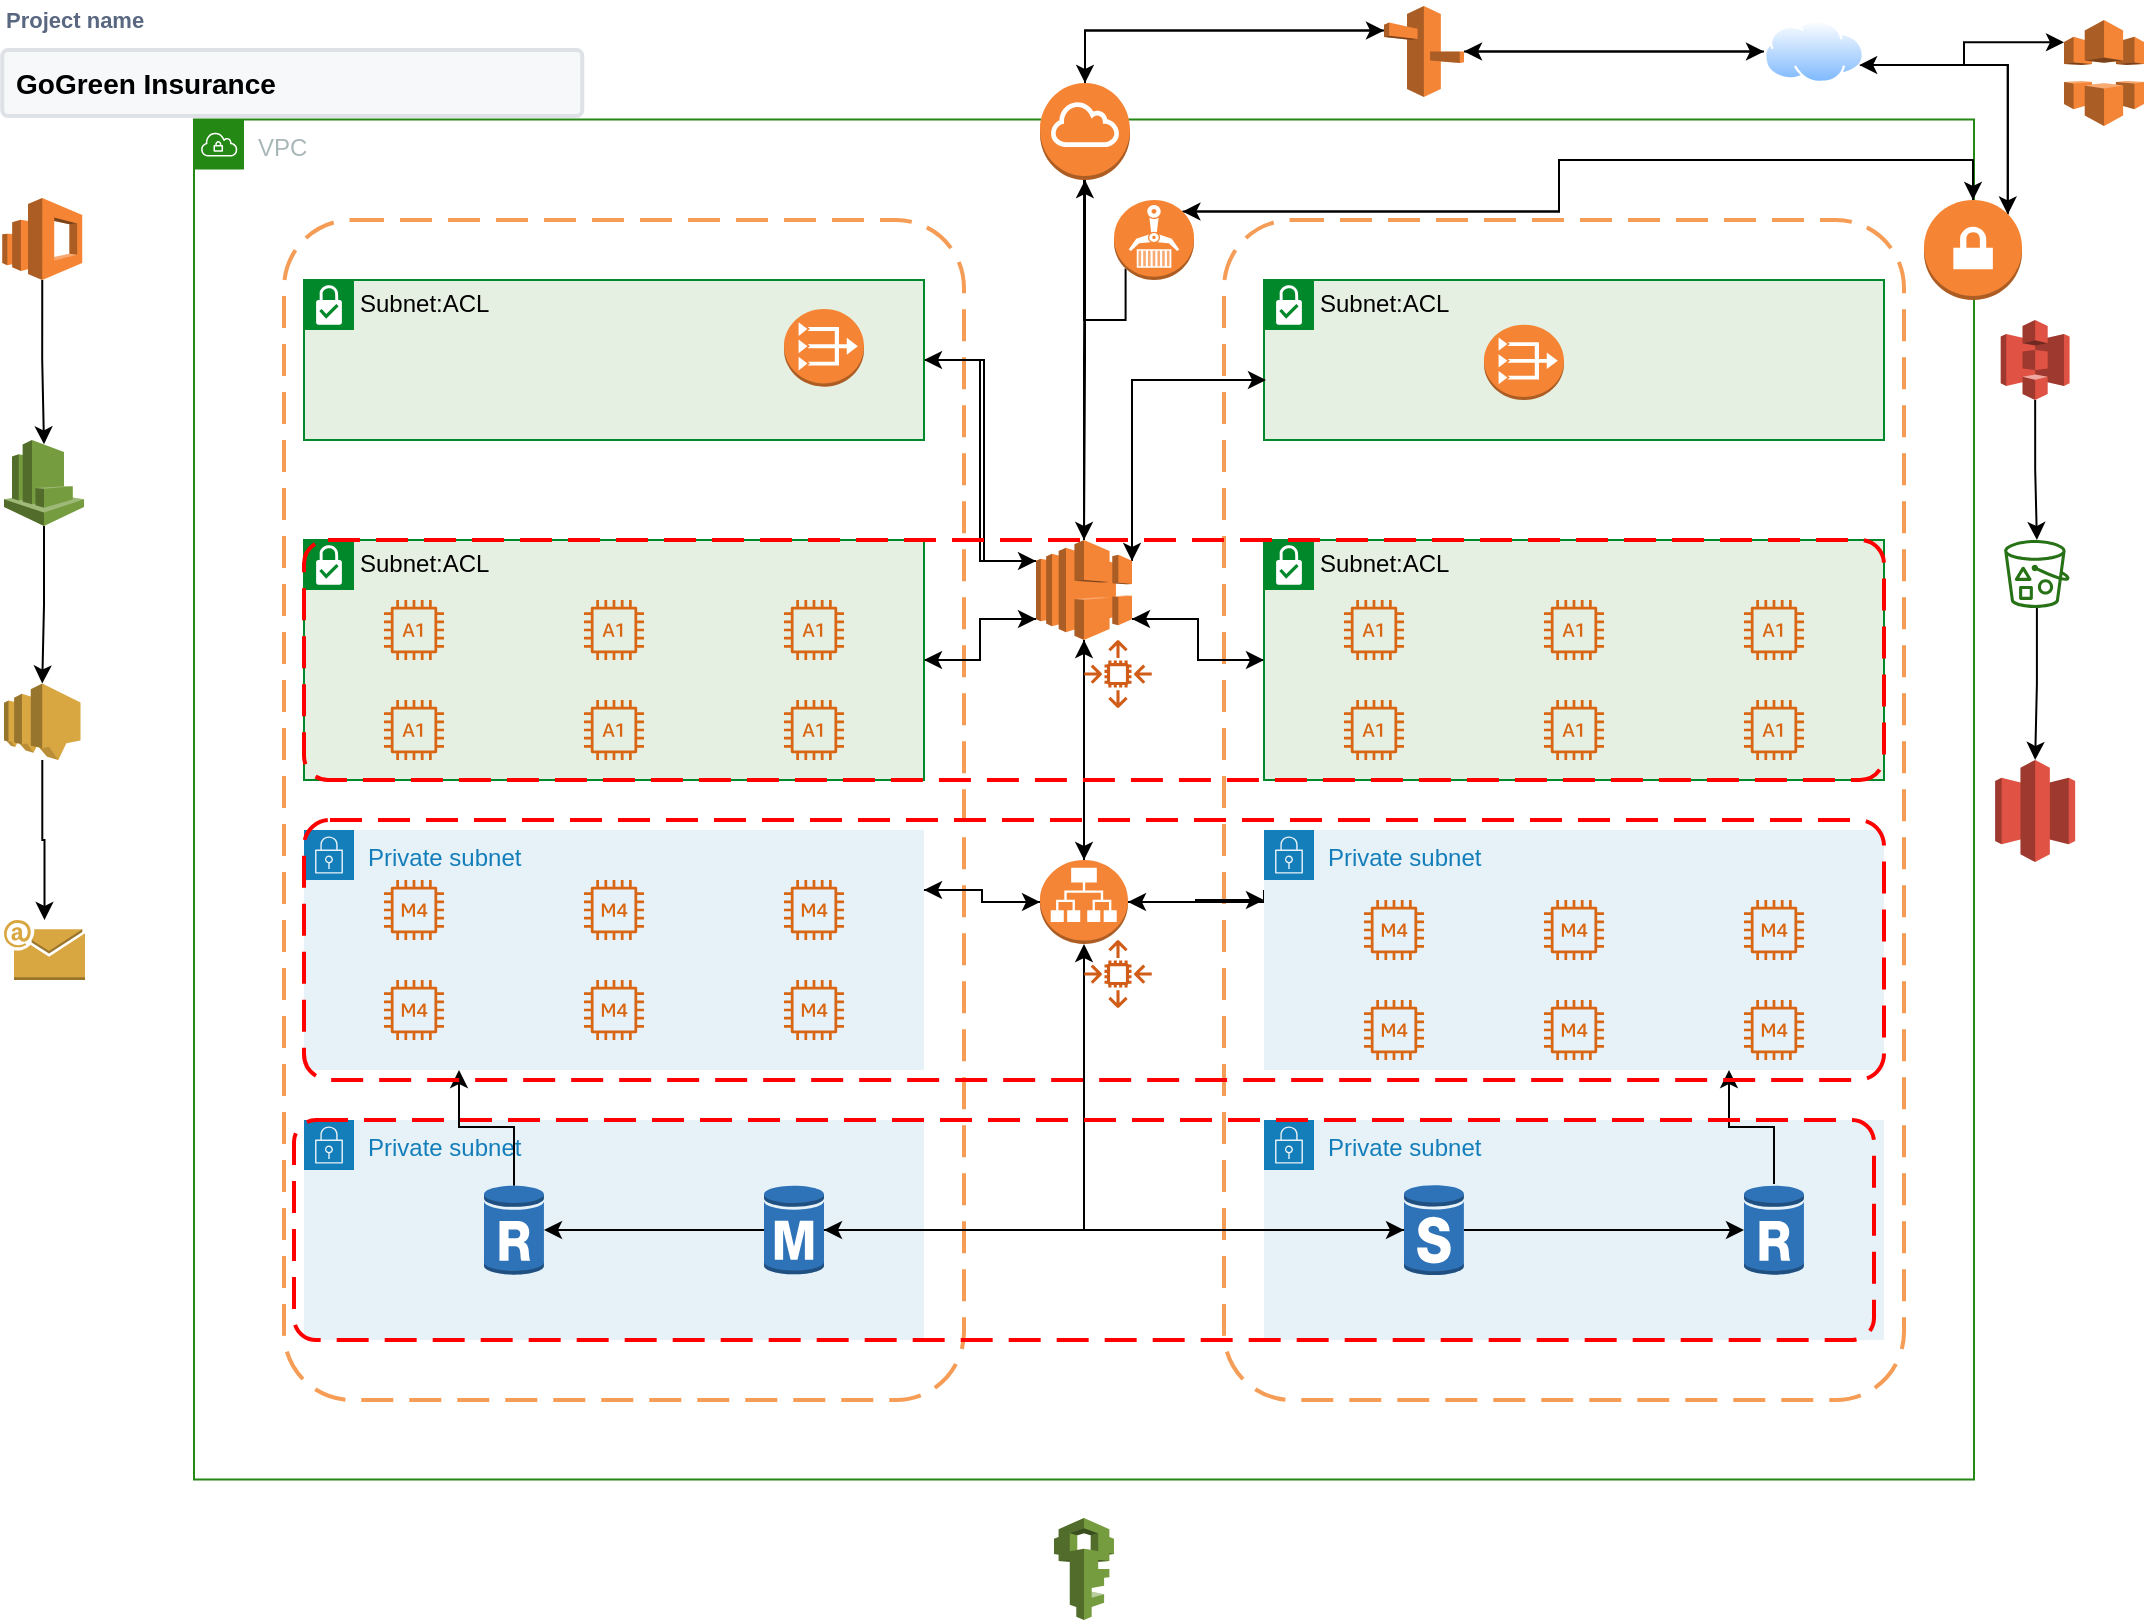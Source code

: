 <mxfile version="12.8.5" type="github"><diagram id="3W8y90neW349IBaZEgFj" name="Page-1"><mxGraphModel dx="1278" dy="553" grid="1" gridSize="10" guides="1" tooltips="1" connect="1" arrows="1" fold="1" page="1" pageScale="1" pageWidth="1100" pageHeight="850" math="0" shadow="0"><root><mxCell id="0"/><mxCell id="e1gyyCFmMe57UhPts4Qr-5" value="Background" parent="0"/><mxCell id="1" value="VPC" parent="0"/><mxCell id="e1gyyCFmMe57UhPts4Qr-2" value="VPC" style="points=[[0,0],[0.25,0],[0.5,0],[0.75,0],[1,0],[1,0.25],[1,0.5],[1,0.75],[1,1],[0.75,1],[0.5,1],[0.25,1],[0,1],[0,0.75],[0,0.5],[0,0.25]];outlineConnect=0;gradientColor=none;html=1;whiteSpace=wrap;fontSize=12;fontStyle=0;shape=mxgraph.aws4.group;grIcon=mxgraph.aws4.group_vpc;strokeColor=#248814;fillColor=none;verticalAlign=top;align=left;spacingLeft=30;fontColor=#AAB7B8;dashed=0;" vertex="1" parent="1"><mxGeometry x="105" y="69.75" width="890" height="680" as="geometry"/></mxCell><mxCell id="e1gyyCFmMe57UhPts4Qr-1" value="AZ" style="" parent="0"/><mxCell id="e1gyyCFmMe57UhPts4Qr-8" value="" style="rounded=1;arcSize=10;dashed=1;strokeColor=#F59D56;fillColor=none;gradientColor=none;dashPattern=8 4;strokeWidth=2;" vertex="1" parent="e1gyyCFmMe57UhPts4Qr-1"><mxGeometry x="150" y="120" width="340" height="590" as="geometry"/></mxCell><mxCell id="e1gyyCFmMe57UhPts4Qr-9" value="" style="rounded=1;arcSize=10;dashed=1;strokeColor=#F59D56;fillColor=none;gradientColor=none;dashPattern=8 4;strokeWidth=2;" vertex="1" parent="e1gyyCFmMe57UhPts4Qr-1"><mxGeometry x="620" y="120" width="340" height="590" as="geometry"/></mxCell><mxCell id="e1gyyCFmMe57UhPts4Qr-28" value="Subnets" parent="0"/><mxCell id="e1gyyCFmMe57UhPts4Qr-37" style="edgeStyle=orthogonalEdgeStyle;rounded=0;orthogonalLoop=1;jettySize=auto;html=1;entryX=0;entryY=0.21;entryDx=0;entryDy=0;entryPerimeter=0;" edge="1" parent="e1gyyCFmMe57UhPts4Qr-28" source="e1gyyCFmMe57UhPts4Qr-29" target="e1gyyCFmMe57UhPts4Qr-31"><mxGeometry relative="1" as="geometry"/></mxCell><mxCell id="e1gyyCFmMe57UhPts4Qr-29" value="Subnet:ACL" style="shape=mxgraph.ibm.box;prType=subnet;fontStyle=0;verticalAlign=top;align=left;spacingLeft=32;spacingTop=4;fillColor=#E6F0E2;rounded=0;whiteSpace=wrap;html=1;strokeColor=#00882B;strokeWidth=1;dashed=0;container=1;spacing=-4;collapsible=0;" vertex="1" parent="e1gyyCFmMe57UhPts4Qr-28"><mxGeometry x="160" y="150" width="310" height="80" as="geometry"/></mxCell><mxCell id="e1gyyCFmMe57UhPts4Qr-40" value="" style="outlineConnect=0;dashed=0;verticalLabelPosition=bottom;verticalAlign=top;align=center;html=1;shape=mxgraph.aws3.vpc_nat_gateway;fillColor=#F58534;gradientColor=none;" vertex="1" parent="e1gyyCFmMe57UhPts4Qr-29"><mxGeometry x="240" y="14.542" width="40" height="38.791" as="geometry"/></mxCell><mxCell id="e1gyyCFmMe57UhPts4Qr-39" style="edgeStyle=orthogonalEdgeStyle;rounded=0;orthogonalLoop=1;jettySize=auto;html=1;entryX=1;entryY=0.21;entryDx=0;entryDy=0;entryPerimeter=0;" edge="1" parent="e1gyyCFmMe57UhPts4Qr-28" target="e1gyyCFmMe57UhPts4Qr-31"><mxGeometry relative="1" as="geometry"><mxPoint x="640" y="200" as="sourcePoint"/><Array as="points"><mxPoint x="574" y="200"/></Array></mxGeometry></mxCell><mxCell id="e1gyyCFmMe57UhPts4Qr-30" value="Subnet:ACL" style="shape=mxgraph.ibm.box;prType=subnet;fontStyle=0;verticalAlign=top;align=left;spacingLeft=32;spacingTop=4;fillColor=#E6F0E2;rounded=0;whiteSpace=wrap;html=1;strokeColor=#00882B;strokeWidth=1;dashed=0;container=1;spacing=-4;collapsible=0;" vertex="1" parent="e1gyyCFmMe57UhPts4Qr-28"><mxGeometry x="640" y="150" width="310" height="80" as="geometry"/></mxCell><mxCell id="e1gyyCFmMe57UhPts4Qr-41" value="" style="outlineConnect=0;dashed=0;verticalLabelPosition=bottom;verticalAlign=top;align=center;html=1;shape=mxgraph.aws3.vpc_nat_gateway;fillColor=#F58534;gradientColor=none;" vertex="1" parent="e1gyyCFmMe57UhPts4Qr-30"><mxGeometry x="110" y="22.36" width="40" height="37.64" as="geometry"/></mxCell><mxCell id="e1gyyCFmMe57UhPts4Qr-47" style="edgeStyle=orthogonalEdgeStyle;rounded=0;orthogonalLoop=1;jettySize=auto;html=1;entryX=0;entryY=0.79;entryDx=0;entryDy=0;entryPerimeter=0;" edge="1" parent="e1gyyCFmMe57UhPts4Qr-28" source="e1gyyCFmMe57UhPts4Qr-42" target="e1gyyCFmMe57UhPts4Qr-31"><mxGeometry relative="1" as="geometry"/></mxCell><mxCell id="e1gyyCFmMe57UhPts4Qr-42" value="Subnet:ACL" style="shape=mxgraph.ibm.box;prType=subnet;fontStyle=0;verticalAlign=top;align=left;spacingLeft=32;spacingTop=4;fillColor=#E6F0E2;rounded=0;whiteSpace=wrap;html=1;strokeColor=#00882B;strokeWidth=1;dashed=0;container=1;spacing=-4;collapsible=0;" vertex="1" parent="e1gyyCFmMe57UhPts4Qr-28"><mxGeometry x="160" y="280" width="310" height="120" as="geometry"/></mxCell><mxCell id="e1gyyCFmMe57UhPts4Qr-78" value="" style="outlineConnect=0;fontColor=#232F3E;gradientColor=none;fillColor=#D86613;strokeColor=none;dashed=0;verticalLabelPosition=bottom;verticalAlign=top;align=center;html=1;fontSize=12;fontStyle=0;aspect=fixed;pointerEvents=1;shape=mxgraph.aws4.a1_instance;" vertex="1" parent="e1gyyCFmMe57UhPts4Qr-42"><mxGeometry x="40" y="30" width="30" height="30" as="geometry"/></mxCell><mxCell id="e1gyyCFmMe57UhPts4Qr-79" value="" style="outlineConnect=0;fontColor=#232F3E;gradientColor=none;fillColor=#D86613;strokeColor=none;dashed=0;verticalLabelPosition=bottom;verticalAlign=top;align=center;html=1;fontSize=12;fontStyle=0;aspect=fixed;pointerEvents=1;shape=mxgraph.aws4.a1_instance;" vertex="1" parent="e1gyyCFmMe57UhPts4Qr-42"><mxGeometry x="140" y="30" width="30" height="30" as="geometry"/></mxCell><mxCell id="e1gyyCFmMe57UhPts4Qr-80" value="" style="outlineConnect=0;fontColor=#232F3E;gradientColor=none;fillColor=#D86613;strokeColor=none;dashed=0;verticalLabelPosition=bottom;verticalAlign=top;align=center;html=1;fontSize=12;fontStyle=0;aspect=fixed;pointerEvents=1;shape=mxgraph.aws4.a1_instance;" vertex="1" parent="e1gyyCFmMe57UhPts4Qr-42"><mxGeometry x="240" y="30" width="30" height="30" as="geometry"/></mxCell><mxCell id="e1gyyCFmMe57UhPts4Qr-81" value="" style="outlineConnect=0;fontColor=#232F3E;gradientColor=none;fillColor=#D86613;strokeColor=none;dashed=0;verticalLabelPosition=bottom;verticalAlign=top;align=center;html=1;fontSize=12;fontStyle=0;aspect=fixed;pointerEvents=1;shape=mxgraph.aws4.a1_instance;" vertex="1" parent="e1gyyCFmMe57UhPts4Qr-42"><mxGeometry x="240" y="80" width="30" height="30" as="geometry"/></mxCell><mxCell id="e1gyyCFmMe57UhPts4Qr-82" value="" style="outlineConnect=0;fontColor=#232F3E;gradientColor=none;fillColor=#D86613;strokeColor=none;dashed=0;verticalLabelPosition=bottom;verticalAlign=top;align=center;html=1;fontSize=12;fontStyle=0;aspect=fixed;pointerEvents=1;shape=mxgraph.aws4.a1_instance;" vertex="1" parent="e1gyyCFmMe57UhPts4Qr-42"><mxGeometry x="140" y="80" width="30" height="30" as="geometry"/></mxCell><mxCell id="e1gyyCFmMe57UhPts4Qr-84" value="" style="outlineConnect=0;fontColor=#232F3E;gradientColor=none;fillColor=#D86613;strokeColor=none;dashed=0;verticalLabelPosition=bottom;verticalAlign=top;align=center;html=1;fontSize=12;fontStyle=0;aspect=fixed;pointerEvents=1;shape=mxgraph.aws4.a1_instance;" vertex="1" parent="e1gyyCFmMe57UhPts4Qr-42"><mxGeometry x="40" y="80" width="30" height="30" as="geometry"/></mxCell><mxCell id="e1gyyCFmMe57UhPts4Qr-49" style="edgeStyle=orthogonalEdgeStyle;rounded=0;orthogonalLoop=1;jettySize=auto;html=1;entryX=1;entryY=0.79;entryDx=0;entryDy=0;entryPerimeter=0;" edge="1" parent="e1gyyCFmMe57UhPts4Qr-28" source="e1gyyCFmMe57UhPts4Qr-43" target="e1gyyCFmMe57UhPts4Qr-31"><mxGeometry relative="1" as="geometry"/></mxCell><mxCell id="e1gyyCFmMe57UhPts4Qr-43" value="Subnet:ACL" style="shape=mxgraph.ibm.box;prType=subnet;fontStyle=0;verticalAlign=top;align=left;spacingLeft=32;spacingTop=4;fillColor=#E6F0E2;rounded=0;whiteSpace=wrap;html=1;strokeColor=#00882B;strokeWidth=1;dashed=0;container=1;spacing=-4;collapsible=0;" vertex="1" parent="e1gyyCFmMe57UhPts4Qr-28"><mxGeometry x="640" y="280" width="310" height="120" as="geometry"/></mxCell><mxCell id="e1gyyCFmMe57UhPts4Qr-85" value="" style="outlineConnect=0;fontColor=#232F3E;gradientColor=none;fillColor=#D86613;strokeColor=none;dashed=0;verticalLabelPosition=bottom;verticalAlign=top;align=center;html=1;fontSize=12;fontStyle=0;aspect=fixed;pointerEvents=1;shape=mxgraph.aws4.a1_instance;" vertex="1" parent="e1gyyCFmMe57UhPts4Qr-43"><mxGeometry x="40" y="30" width="30" height="30" as="geometry"/></mxCell><mxCell id="e1gyyCFmMe57UhPts4Qr-86" value="" style="outlineConnect=0;fontColor=#232F3E;gradientColor=none;fillColor=#D86613;strokeColor=none;dashed=0;verticalLabelPosition=bottom;verticalAlign=top;align=center;html=1;fontSize=12;fontStyle=0;aspect=fixed;pointerEvents=1;shape=mxgraph.aws4.a1_instance;" vertex="1" parent="e1gyyCFmMe57UhPts4Qr-43"><mxGeometry x="140" y="30" width="30" height="30" as="geometry"/></mxCell><mxCell id="e1gyyCFmMe57UhPts4Qr-87" value="" style="outlineConnect=0;fontColor=#232F3E;gradientColor=none;fillColor=#D86613;strokeColor=none;dashed=0;verticalLabelPosition=bottom;verticalAlign=top;align=center;html=1;fontSize=12;fontStyle=0;aspect=fixed;pointerEvents=1;shape=mxgraph.aws4.a1_instance;" vertex="1" parent="e1gyyCFmMe57UhPts4Qr-43"><mxGeometry x="240" y="30" width="30" height="30" as="geometry"/></mxCell><mxCell id="e1gyyCFmMe57UhPts4Qr-88" value="" style="outlineConnect=0;fontColor=#232F3E;gradientColor=none;fillColor=#D86613;strokeColor=none;dashed=0;verticalLabelPosition=bottom;verticalAlign=top;align=center;html=1;fontSize=12;fontStyle=0;aspect=fixed;pointerEvents=1;shape=mxgraph.aws4.a1_instance;" vertex="1" parent="e1gyyCFmMe57UhPts4Qr-43"><mxGeometry x="240" y="80" width="30" height="30" as="geometry"/></mxCell><mxCell id="e1gyyCFmMe57UhPts4Qr-89" value="" style="outlineConnect=0;fontColor=#232F3E;gradientColor=none;fillColor=#D86613;strokeColor=none;dashed=0;verticalLabelPosition=bottom;verticalAlign=top;align=center;html=1;fontSize=12;fontStyle=0;aspect=fixed;pointerEvents=1;shape=mxgraph.aws4.a1_instance;" vertex="1" parent="e1gyyCFmMe57UhPts4Qr-43"><mxGeometry x="140" y="80" width="30" height="30" as="geometry"/></mxCell><mxCell id="e1gyyCFmMe57UhPts4Qr-90" value="" style="outlineConnect=0;fontColor=#232F3E;gradientColor=none;fillColor=#D86613;strokeColor=none;dashed=0;verticalLabelPosition=bottom;verticalAlign=top;align=center;html=1;fontSize=12;fontStyle=0;aspect=fixed;pointerEvents=1;shape=mxgraph.aws4.a1_instance;" vertex="1" parent="e1gyyCFmMe57UhPts4Qr-43"><mxGeometry x="40" y="80" width="30" height="30" as="geometry"/></mxCell><mxCell id="e1gyyCFmMe57UhPts4Qr-60" style="edgeStyle=orthogonalEdgeStyle;rounded=0;orthogonalLoop=1;jettySize=auto;html=1;exitX=1;exitY=0.25;exitDx=0;exitDy=0;entryX=0;entryY=0.5;entryDx=0;entryDy=0;entryPerimeter=0;" edge="1" parent="e1gyyCFmMe57UhPts4Qr-28" source="e1gyyCFmMe57UhPts4Qr-45" target="e1gyyCFmMe57UhPts4Qr-53"><mxGeometry relative="1" as="geometry"/></mxCell><mxCell id="e1gyyCFmMe57UhPts4Qr-45" value="Private subnet" style="points=[[0,0],[0.25,0],[0.5,0],[0.75,0],[1,0],[1,0.25],[1,0.5],[1,0.75],[1,1],[0.75,1],[0.5,1],[0.25,1],[0,1],[0,0.75],[0,0.5],[0,0.25]];outlineConnect=0;gradientColor=none;html=1;whiteSpace=wrap;fontSize=12;fontStyle=0;shape=mxgraph.aws4.group;grIcon=mxgraph.aws4.group_security_group;grStroke=0;strokeColor=#147EBA;fillColor=#E6F2F8;verticalAlign=top;align=left;spacingLeft=30;fontColor=#147EBA;dashed=0;" vertex="1" parent="e1gyyCFmMe57UhPts4Qr-28"><mxGeometry x="160" y="425" width="310" height="120" as="geometry"/></mxCell><mxCell id="e1gyyCFmMe57UhPts4Qr-46" style="edgeStyle=orthogonalEdgeStyle;rounded=0;orthogonalLoop=1;jettySize=auto;html=1;exitX=0;exitY=0.79;exitDx=0;exitDy=0;exitPerimeter=0;" edge="1" parent="e1gyyCFmMe57UhPts4Qr-28" source="e1gyyCFmMe57UhPts4Qr-31" target="e1gyyCFmMe57UhPts4Qr-42"><mxGeometry relative="1" as="geometry"/></mxCell><mxCell id="e1gyyCFmMe57UhPts4Qr-48" style="edgeStyle=orthogonalEdgeStyle;rounded=0;orthogonalLoop=1;jettySize=auto;html=1;exitX=1;exitY=0.79;exitDx=0;exitDy=0;exitPerimeter=0;" edge="1" parent="e1gyyCFmMe57UhPts4Qr-28" source="e1gyyCFmMe57UhPts4Qr-31" target="e1gyyCFmMe57UhPts4Qr-43"><mxGeometry relative="1" as="geometry"/></mxCell><mxCell id="e1gyyCFmMe57UhPts4Qr-62" style="edgeStyle=orthogonalEdgeStyle;rounded=0;orthogonalLoop=1;jettySize=auto;html=1;exitX=0;exitY=0.25;exitDx=0;exitDy=0;entryX=1;entryY=0.5;entryDx=0;entryDy=0;entryPerimeter=0;" edge="1" parent="e1gyyCFmMe57UhPts4Qr-28" source="e1gyyCFmMe57UhPts4Qr-50" target="e1gyyCFmMe57UhPts4Qr-53"><mxGeometry relative="1" as="geometry"><Array as="points"><mxPoint x="640" y="461"/></Array></mxGeometry></mxCell><mxCell id="e1gyyCFmMe57UhPts4Qr-50" value="Private subnet" style="points=[[0,0],[0.25,0],[0.5,0],[0.75,0],[1,0],[1,0.25],[1,0.5],[1,0.75],[1,1],[0.75,1],[0.5,1],[0.25,1],[0,1],[0,0.75],[0,0.5],[0,0.25]];outlineConnect=0;gradientColor=none;html=1;whiteSpace=wrap;fontSize=12;fontStyle=0;shape=mxgraph.aws4.group;grIcon=mxgraph.aws4.group_security_group;grStroke=0;strokeColor=#147EBA;fillColor=#E6F2F8;verticalAlign=top;align=left;spacingLeft=30;fontColor=#147EBA;dashed=0;" vertex="1" parent="e1gyyCFmMe57UhPts4Qr-28"><mxGeometry x="640" y="425" width="310" height="120" as="geometry"/></mxCell><mxCell id="e1gyyCFmMe57UhPts4Qr-51" value="Private subnet" style="points=[[0,0],[0.25,0],[0.5,0],[0.75,0],[1,0],[1,0.25],[1,0.5],[1,0.75],[1,1],[0.75,1],[0.5,1],[0.25,1],[0,1],[0,0.75],[0,0.5],[0,0.25]];outlineConnect=0;gradientColor=none;html=1;whiteSpace=wrap;fontSize=12;fontStyle=0;shape=mxgraph.aws4.group;grIcon=mxgraph.aws4.group_security_group;grStroke=0;strokeColor=#147EBA;fillColor=#E6F2F8;verticalAlign=top;align=left;spacingLeft=30;fontColor=#147EBA;dashed=0;" vertex="1" parent="e1gyyCFmMe57UhPts4Qr-28"><mxGeometry x="160" y="570" width="310" height="110" as="geometry"/></mxCell><mxCell id="e1gyyCFmMe57UhPts4Qr-52" value="Private subnet" style="points=[[0,0],[0.25,0],[0.5,0],[0.75,0],[1,0],[1,0.25],[1,0.5],[1,0.75],[1,1],[0.75,1],[0.5,1],[0.25,1],[0,1],[0,0.75],[0,0.5],[0,0.25]];outlineConnect=0;gradientColor=none;html=1;whiteSpace=wrap;fontSize=12;fontStyle=0;shape=mxgraph.aws4.group;grIcon=mxgraph.aws4.group_security_group;grStroke=0;strokeColor=#147EBA;fillColor=#E6F2F8;verticalAlign=top;align=left;spacingLeft=30;fontColor=#147EBA;dashed=0;" vertex="1" parent="e1gyyCFmMe57UhPts4Qr-28"><mxGeometry x="640" y="570" width="310" height="110" as="geometry"/></mxCell><mxCell id="e1gyyCFmMe57UhPts4Qr-55" style="edgeStyle=orthogonalEdgeStyle;rounded=0;orthogonalLoop=1;jettySize=auto;html=1;exitX=0.5;exitY=0;exitDx=0;exitDy=0;exitPerimeter=0;entryX=0.5;entryY=1;entryDx=0;entryDy=0;entryPerimeter=0;" edge="1" parent="e1gyyCFmMe57UhPts4Qr-28" source="e1gyyCFmMe57UhPts4Qr-53" target="e1gyyCFmMe57UhPts4Qr-31"><mxGeometry relative="1" as="geometry"/></mxCell><mxCell id="e1gyyCFmMe57UhPts4Qr-61" style="edgeStyle=orthogonalEdgeStyle;rounded=0;orthogonalLoop=1;jettySize=auto;html=1;exitX=0;exitY=0.5;exitDx=0;exitDy=0;exitPerimeter=0;entryX=1;entryY=0.25;entryDx=0;entryDy=0;" edge="1" parent="e1gyyCFmMe57UhPts4Qr-28" source="e1gyyCFmMe57UhPts4Qr-53" target="e1gyyCFmMe57UhPts4Qr-45"><mxGeometry relative="1" as="geometry"/></mxCell><mxCell id="e1gyyCFmMe57UhPts4Qr-63" style="edgeStyle=orthogonalEdgeStyle;rounded=0;orthogonalLoop=1;jettySize=auto;html=1;exitX=1;exitY=0.5;exitDx=0;exitDy=0;exitPerimeter=0;" edge="1" parent="e1gyyCFmMe57UhPts4Qr-28" source="e1gyyCFmMe57UhPts4Qr-53"><mxGeometry relative="1" as="geometry"><mxPoint x="640" y="460" as="targetPoint"/><Array as="points"><mxPoint x="606" y="461"/><mxPoint x="606" y="460"/></Array></mxGeometry></mxCell><mxCell id="e1gyyCFmMe57UhPts4Qr-53" value="" style="outlineConnect=0;dashed=0;verticalLabelPosition=bottom;verticalAlign=top;align=center;html=1;shape=mxgraph.aws3.application_load_balancer;fillColor=#F58536;gradientColor=none;" vertex="1" parent="e1gyyCFmMe57UhPts4Qr-28"><mxGeometry x="528" y="440" width="44" height="42" as="geometry"/></mxCell><mxCell id="e1gyyCFmMe57UhPts4Qr-54" style="edgeStyle=orthogonalEdgeStyle;rounded=0;orthogonalLoop=1;jettySize=auto;html=1;exitX=0.5;exitY=1;exitDx=0;exitDy=0;exitPerimeter=0;" edge="1" parent="e1gyyCFmMe57UhPts4Qr-28" source="e1gyyCFmMe57UhPts4Qr-31" target="e1gyyCFmMe57UhPts4Qr-53"><mxGeometry relative="1" as="geometry"/></mxCell><mxCell id="e1gyyCFmMe57UhPts4Qr-65" style="edgeStyle=orthogonalEdgeStyle;rounded=0;orthogonalLoop=1;jettySize=auto;html=1;exitX=0;exitY=0.21;exitDx=0;exitDy=0;exitPerimeter=0;" edge="1" parent="e1gyyCFmMe57UhPts4Qr-28" source="e1gyyCFmMe57UhPts4Qr-31"><mxGeometry relative="1" as="geometry"><mxPoint x="470" y="190" as="targetPoint"/><Array as="points"><mxPoint x="500" y="291"/><mxPoint x="500" y="190"/></Array></mxGeometry></mxCell><mxCell id="e1gyyCFmMe57UhPts4Qr-71" style="edgeStyle=orthogonalEdgeStyle;rounded=0;orthogonalLoop=1;jettySize=auto;html=1;exitX=0;exitY=0.5;exitDx=0;exitDy=0;exitPerimeter=0;entryX=1;entryY=0.5;entryDx=0;entryDy=0;entryPerimeter=0;" edge="1" parent="e1gyyCFmMe57UhPts4Qr-28" source="e1gyyCFmMe57UhPts4Qr-66" target="e1gyyCFmMe57UhPts4Qr-67"><mxGeometry relative="1" as="geometry"/></mxCell><mxCell id="e1gyyCFmMe57UhPts4Qr-72" style="edgeStyle=orthogonalEdgeStyle;rounded=0;orthogonalLoop=1;jettySize=auto;html=1;exitX=1;exitY=0.5;exitDx=0;exitDy=0;exitPerimeter=0;entryX=0.5;entryY=1;entryDx=0;entryDy=0;entryPerimeter=0;" edge="1" parent="e1gyyCFmMe57UhPts4Qr-28" source="e1gyyCFmMe57UhPts4Qr-66" target="e1gyyCFmMe57UhPts4Qr-53"><mxGeometry relative="1" as="geometry"/></mxCell><mxCell id="e1gyyCFmMe57UhPts4Qr-74" style="edgeStyle=orthogonalEdgeStyle;rounded=0;orthogonalLoop=1;jettySize=auto;html=1;entryX=0;entryY=0.5;entryDx=0;entryDy=0;entryPerimeter=0;" edge="1" parent="e1gyyCFmMe57UhPts4Qr-28" source="e1gyyCFmMe57UhPts4Qr-66" target="e1gyyCFmMe57UhPts4Qr-69"><mxGeometry relative="1" as="geometry"/></mxCell><mxCell id="e1gyyCFmMe57UhPts4Qr-66" value="" style="outlineConnect=0;dashed=0;verticalLabelPosition=bottom;verticalAlign=top;align=center;html=1;shape=mxgraph.aws3.rds_db_instance;fillColor=#2E73B8;gradientColor=none;" vertex="1" parent="e1gyyCFmMe57UhPts4Qr-28"><mxGeometry x="390" y="602" width="30" height="46" as="geometry"/></mxCell><mxCell id="e1gyyCFmMe57UhPts4Qr-77" style="edgeStyle=orthogonalEdgeStyle;rounded=0;orthogonalLoop=1;jettySize=auto;html=1;exitX=0.5;exitY=0.02;exitDx=0;exitDy=0;exitPerimeter=0;entryX=0.25;entryY=1;entryDx=0;entryDy=0;" edge="1" parent="e1gyyCFmMe57UhPts4Qr-28" source="e1gyyCFmMe57UhPts4Qr-67" target="e1gyyCFmMe57UhPts4Qr-45"><mxGeometry relative="1" as="geometry"/></mxCell><mxCell id="e1gyyCFmMe57UhPts4Qr-67" value="" style="outlineConnect=0;dashed=0;verticalLabelPosition=bottom;verticalAlign=top;align=center;html=1;shape=mxgraph.aws3.rds_db_instance_read_replica;fillColor=#2E73B8;gradientColor=none;" vertex="1" parent="e1gyyCFmMe57UhPts4Qr-28"><mxGeometry x="250" y="602" width="30" height="46" as="geometry"/></mxCell><mxCell id="e1gyyCFmMe57UhPts4Qr-76" style="edgeStyle=orthogonalEdgeStyle;rounded=0;orthogonalLoop=1;jettySize=auto;html=1;entryX=0.75;entryY=1;entryDx=0;entryDy=0;" edge="1" parent="e1gyyCFmMe57UhPts4Qr-28" source="e1gyyCFmMe57UhPts4Qr-68" target="e1gyyCFmMe57UhPts4Qr-50"><mxGeometry relative="1" as="geometry"/></mxCell><mxCell id="e1gyyCFmMe57UhPts4Qr-68" value="" style="outlineConnect=0;dashed=0;verticalLabelPosition=bottom;verticalAlign=top;align=center;html=1;shape=mxgraph.aws3.rds_db_instance_read_replica;fillColor=#2E73B8;gradientColor=none;" vertex="1" parent="e1gyyCFmMe57UhPts4Qr-28"><mxGeometry x="880" y="602" width="30" height="46" as="geometry"/></mxCell><mxCell id="e1gyyCFmMe57UhPts4Qr-73" style="edgeStyle=orthogonalEdgeStyle;rounded=0;orthogonalLoop=1;jettySize=auto;html=1;exitX=0;exitY=0.5;exitDx=0;exitDy=0;exitPerimeter=0;" edge="1" parent="e1gyyCFmMe57UhPts4Qr-28" source="e1gyyCFmMe57UhPts4Qr-69"><mxGeometry relative="1" as="geometry"><mxPoint x="420" y="625" as="targetPoint"/></mxGeometry></mxCell><mxCell id="e1gyyCFmMe57UhPts4Qr-75" style="edgeStyle=orthogonalEdgeStyle;rounded=0;orthogonalLoop=1;jettySize=auto;html=1;exitX=1;exitY=0.5;exitDx=0;exitDy=0;exitPerimeter=0;entryX=0;entryY=0.5;entryDx=0;entryDy=0;entryPerimeter=0;" edge="1" parent="e1gyyCFmMe57UhPts4Qr-28" source="e1gyyCFmMe57UhPts4Qr-69" target="e1gyyCFmMe57UhPts4Qr-68"><mxGeometry relative="1" as="geometry"/></mxCell><mxCell id="e1gyyCFmMe57UhPts4Qr-69" value="" style="outlineConnect=0;dashed=0;verticalLabelPosition=bottom;verticalAlign=top;align=center;html=1;shape=mxgraph.aws3.rds_db_instance_standby_multi_az;fillColor=#2E73B8;gradientColor=none;" vertex="1" parent="e1gyyCFmMe57UhPts4Qr-28"><mxGeometry x="710" y="602" width="30" height="46" as="geometry"/></mxCell><mxCell id="e1gyyCFmMe57UhPts4Qr-91" value="" style="outlineConnect=0;fontColor=#232F3E;gradientColor=none;fillColor=#D86613;strokeColor=none;dashed=0;verticalLabelPosition=bottom;verticalAlign=top;align=center;html=1;fontSize=12;fontStyle=0;aspect=fixed;pointerEvents=1;shape=mxgraph.aws4.m4_instance;" vertex="1" parent="e1gyyCFmMe57UhPts4Qr-28"><mxGeometry x="300" y="450" width="30" height="30" as="geometry"/></mxCell><mxCell id="e1gyyCFmMe57UhPts4Qr-93" value="" style="outlineConnect=0;fontColor=#232F3E;gradientColor=none;fillColor=#D86613;strokeColor=none;dashed=0;verticalLabelPosition=bottom;verticalAlign=top;align=center;html=1;fontSize=12;fontStyle=0;aspect=fixed;pointerEvents=1;shape=mxgraph.aws4.m4_instance;" vertex="1" parent="e1gyyCFmMe57UhPts4Qr-28"><mxGeometry x="400" y="450" width="30" height="30" as="geometry"/></mxCell><mxCell id="e1gyyCFmMe57UhPts4Qr-94" value="" style="outlineConnect=0;fontColor=#232F3E;gradientColor=none;fillColor=#D86613;strokeColor=none;dashed=0;verticalLabelPosition=bottom;verticalAlign=top;align=center;html=1;fontSize=12;fontStyle=0;aspect=fixed;pointerEvents=1;shape=mxgraph.aws4.m4_instance;" vertex="1" parent="e1gyyCFmMe57UhPts4Qr-28"><mxGeometry x="200" y="450" width="30" height="30" as="geometry"/></mxCell><mxCell id="e1gyyCFmMe57UhPts4Qr-95" value="" style="outlineConnect=0;fontColor=#232F3E;gradientColor=none;fillColor=#D86613;strokeColor=none;dashed=0;verticalLabelPosition=bottom;verticalAlign=top;align=center;html=1;fontSize=12;fontStyle=0;aspect=fixed;pointerEvents=1;shape=mxgraph.aws4.m4_instance;" vertex="1" parent="e1gyyCFmMe57UhPts4Qr-28"><mxGeometry x="200" y="500" width="30" height="30" as="geometry"/></mxCell><mxCell id="e1gyyCFmMe57UhPts4Qr-96" value="" style="outlineConnect=0;fontColor=#232F3E;gradientColor=none;fillColor=#D86613;strokeColor=none;dashed=0;verticalLabelPosition=bottom;verticalAlign=top;align=center;html=1;fontSize=12;fontStyle=0;aspect=fixed;pointerEvents=1;shape=mxgraph.aws4.m4_instance;" vertex="1" parent="e1gyyCFmMe57UhPts4Qr-28"><mxGeometry x="300" y="500" width="30" height="30" as="geometry"/></mxCell><mxCell id="e1gyyCFmMe57UhPts4Qr-97" value="" style="outlineConnect=0;fontColor=#232F3E;gradientColor=none;fillColor=#D86613;strokeColor=none;dashed=0;verticalLabelPosition=bottom;verticalAlign=top;align=center;html=1;fontSize=12;fontStyle=0;aspect=fixed;pointerEvents=1;shape=mxgraph.aws4.m4_instance;" vertex="1" parent="e1gyyCFmMe57UhPts4Qr-28"><mxGeometry x="400" y="500" width="30" height="30" as="geometry"/></mxCell><mxCell id="e1gyyCFmMe57UhPts4Qr-98" value="" style="outlineConnect=0;fontColor=#232F3E;gradientColor=none;fillColor=#D86613;strokeColor=none;dashed=0;verticalLabelPosition=bottom;verticalAlign=top;align=center;html=1;fontSize=12;fontStyle=0;aspect=fixed;pointerEvents=1;shape=mxgraph.aws4.m4_instance;" vertex="1" parent="e1gyyCFmMe57UhPts4Qr-28"><mxGeometry x="690" y="460" width="30" height="30" as="geometry"/></mxCell><mxCell id="e1gyyCFmMe57UhPts4Qr-99" value="" style="outlineConnect=0;fontColor=#232F3E;gradientColor=none;fillColor=#D86613;strokeColor=none;dashed=0;verticalLabelPosition=bottom;verticalAlign=top;align=center;html=1;fontSize=12;fontStyle=0;aspect=fixed;pointerEvents=1;shape=mxgraph.aws4.m4_instance;" vertex="1" parent="e1gyyCFmMe57UhPts4Qr-28"><mxGeometry x="780" y="460" width="30" height="30" as="geometry"/></mxCell><mxCell id="e1gyyCFmMe57UhPts4Qr-100" value="" style="outlineConnect=0;fontColor=#232F3E;gradientColor=none;fillColor=#D86613;strokeColor=none;dashed=0;verticalLabelPosition=bottom;verticalAlign=top;align=center;html=1;fontSize=12;fontStyle=0;aspect=fixed;pointerEvents=1;shape=mxgraph.aws4.m4_instance;" vertex="1" parent="e1gyyCFmMe57UhPts4Qr-28"><mxGeometry x="880" y="460" width="30" height="30" as="geometry"/></mxCell><mxCell id="e1gyyCFmMe57UhPts4Qr-101" value="" style="outlineConnect=0;fontColor=#232F3E;gradientColor=none;fillColor=#D86613;strokeColor=none;dashed=0;verticalLabelPosition=bottom;verticalAlign=top;align=center;html=1;fontSize=12;fontStyle=0;aspect=fixed;pointerEvents=1;shape=mxgraph.aws4.m4_instance;" vertex="1" parent="e1gyyCFmMe57UhPts4Qr-28"><mxGeometry x="690" y="510" width="30" height="30" as="geometry"/></mxCell><mxCell id="e1gyyCFmMe57UhPts4Qr-102" value="" style="outlineConnect=0;fontColor=#232F3E;gradientColor=none;fillColor=#D86613;strokeColor=none;dashed=0;verticalLabelPosition=bottom;verticalAlign=top;align=center;html=1;fontSize=12;fontStyle=0;aspect=fixed;pointerEvents=1;shape=mxgraph.aws4.m4_instance;" vertex="1" parent="e1gyyCFmMe57UhPts4Qr-28"><mxGeometry x="780" y="510" width="30" height="30" as="geometry"/></mxCell><mxCell id="e1gyyCFmMe57UhPts4Qr-103" value="" style="outlineConnect=0;fontColor=#232F3E;gradientColor=none;fillColor=#D86613;strokeColor=none;dashed=0;verticalLabelPosition=bottom;verticalAlign=top;align=center;html=1;fontSize=12;fontStyle=0;aspect=fixed;pointerEvents=1;shape=mxgraph.aws4.m4_instance;" vertex="1" parent="e1gyyCFmMe57UhPts4Qr-28"><mxGeometry x="880" y="510" width="30" height="30" as="geometry"/></mxCell><mxCell id="e1gyyCFmMe57UhPts4Qr-104" value="" style="outlineConnect=0;dashed=0;verticalLabelPosition=bottom;verticalAlign=top;align=center;html=1;shape=mxgraph.aws3.iam;fillColor=#759C3E;gradientColor=none;" vertex="1" parent="e1gyyCFmMe57UhPts4Qr-28"><mxGeometry x="535" y="769" width="30" height="51" as="geometry"/></mxCell><mxCell id="e1gyyCFmMe57UhPts4Qr-105" value="" style="outlineConnect=0;fontColor=#232F3E;gradientColor=none;fillColor=#D05C17;strokeColor=none;dashed=0;verticalLabelPosition=bottom;verticalAlign=top;align=center;html=1;fontSize=12;fontStyle=0;aspect=fixed;pointerEvents=1;shape=mxgraph.aws4.auto_scaling2;" vertex="1" parent="e1gyyCFmMe57UhPts4Qr-28"><mxGeometry x="550" y="480" width="34" height="34" as="geometry"/></mxCell><mxCell id="e1gyyCFmMe57UhPts4Qr-106" value="" style="outlineConnect=0;fontColor=#232F3E;gradientColor=none;fillColor=#D05C17;strokeColor=none;dashed=0;verticalLabelPosition=bottom;verticalAlign=top;align=center;html=1;fontSize=12;fontStyle=0;aspect=fixed;pointerEvents=1;shape=mxgraph.aws4.auto_scaling2;" vertex="1" parent="e1gyyCFmMe57UhPts4Qr-28"><mxGeometry x="550" y="330" width="34" height="34" as="geometry"/></mxCell><mxCell id="e1gyyCFmMe57UhPts4Qr-107" value="" style="outlineConnect=0;dashed=0;verticalLabelPosition=bottom;verticalAlign=top;align=center;html=1;shape=mxgraph.aws3.cloudfront;fillColor=#F58536;gradientColor=none;" vertex="1" parent="e1gyyCFmMe57UhPts4Qr-28"><mxGeometry x="1040" y="20" width="40" height="53" as="geometry"/></mxCell><mxCell id="e1gyyCFmMe57UhPts4Qr-108" style="edgeStyle=orthogonalEdgeStyle;rounded=0;orthogonalLoop=1;jettySize=auto;html=1;exitX=1;exitY=0.75;exitDx=0;exitDy=0;entryX=0;entryY=0.21;entryDx=0;entryDy=0;entryPerimeter=0;" edge="1" parent="e1gyyCFmMe57UhPts4Qr-28" source="e1gyyCFmMe57UhPts4Qr-11" target="e1gyyCFmMe57UhPts4Qr-107"><mxGeometry relative="1" as="geometry"/></mxCell><mxCell id="e1gyyCFmMe57UhPts4Qr-115" style="edgeStyle=orthogonalEdgeStyle;rounded=0;orthogonalLoop=1;jettySize=auto;html=1;entryX=0.5;entryY=0;entryDx=0;entryDy=0;entryPerimeter=0;" edge="1" parent="e1gyyCFmMe57UhPts4Qr-28" source="e1gyyCFmMe57UhPts4Qr-110" target="e1gyyCFmMe57UhPts4Qr-111"><mxGeometry relative="1" as="geometry"/></mxCell><mxCell id="e1gyyCFmMe57UhPts4Qr-110" value="" style="outlineConnect=0;fontColor=#232F3E;gradientColor=none;fillColor=#277116;strokeColor=none;dashed=0;verticalLabelPosition=bottom;verticalAlign=top;align=center;html=1;fontSize=12;fontStyle=0;aspect=fixed;pointerEvents=1;shape=mxgraph.aws4.bucket_with_objects;" vertex="1" parent="e1gyyCFmMe57UhPts4Qr-28"><mxGeometry x="1010.1" y="280" width="32.69" height="34" as="geometry"/></mxCell><mxCell id="e1gyyCFmMe57UhPts4Qr-111" value="" style="outlineConnect=0;dashed=0;verticalLabelPosition=bottom;verticalAlign=top;align=center;html=1;shape=mxgraph.aws3.glacier;fillColor=#E05243;gradientColor=none;" vertex="1" parent="e1gyyCFmMe57UhPts4Qr-28"><mxGeometry x="1005.58" y="390" width="40" height="51" as="geometry"/></mxCell><mxCell id="e1gyyCFmMe57UhPts4Qr-113" style="edgeStyle=orthogonalEdgeStyle;rounded=0;orthogonalLoop=1;jettySize=auto;html=1;exitX=0.5;exitY=1;exitDx=0;exitDy=0;exitPerimeter=0;" edge="1" parent="e1gyyCFmMe57UhPts4Qr-28" source="e1gyyCFmMe57UhPts4Qr-112" target="e1gyyCFmMe57UhPts4Qr-110"><mxGeometry relative="1" as="geometry"/></mxCell><mxCell id="e1gyyCFmMe57UhPts4Qr-112" value="" style="outlineConnect=0;dashed=0;verticalLabelPosition=bottom;verticalAlign=top;align=center;html=1;shape=mxgraph.aws3.s3;fillColor=#E05243;gradientColor=none;" vertex="1" parent="e1gyyCFmMe57UhPts4Qr-28"><mxGeometry x="1008.37" y="170" width="34.42" height="40" as="geometry"/></mxCell><mxCell id="e1gyyCFmMe57UhPts4Qr-135" style="edgeStyle=orthogonalEdgeStyle;rounded=0;orthogonalLoop=1;jettySize=auto;html=1;exitX=0.5;exitY=1;exitDx=0;exitDy=0;exitPerimeter=0;entryX=0.5;entryY=0.05;entryDx=0;entryDy=0;entryPerimeter=0;" edge="1" parent="e1gyyCFmMe57UhPts4Qr-28" source="e1gyyCFmMe57UhPts4Qr-117" target="e1gyyCFmMe57UhPts4Qr-118"><mxGeometry relative="1" as="geometry"/></mxCell><mxCell id="e1gyyCFmMe57UhPts4Qr-117" value="" style="outlineConnect=0;dashed=0;verticalLabelPosition=bottom;verticalAlign=top;align=center;html=1;shape=mxgraph.aws3.elasticsearch_service;fillColor=#F58534;gradientColor=none;" vertex="1" parent="e1gyyCFmMe57UhPts4Qr-28"><mxGeometry x="9.13" y="109" width="40" height="41" as="geometry"/></mxCell><mxCell id="e1gyyCFmMe57UhPts4Qr-121" style="edgeStyle=orthogonalEdgeStyle;rounded=0;orthogonalLoop=1;jettySize=auto;html=1;exitX=0.5;exitY=1;exitDx=0;exitDy=0;exitPerimeter=0;entryX=0.5;entryY=0;entryDx=0;entryDy=0;entryPerimeter=0;" edge="1" parent="e1gyyCFmMe57UhPts4Qr-28" source="e1gyyCFmMe57UhPts4Qr-118" target="e1gyyCFmMe57UhPts4Qr-119"><mxGeometry relative="1" as="geometry"/></mxCell><mxCell id="e1gyyCFmMe57UhPts4Qr-118" value="" style="outlineConnect=0;dashed=0;verticalLabelPosition=bottom;verticalAlign=top;align=center;html=1;shape=mxgraph.aws3.cloudwatch;fillColor=#759C3E;gradientColor=none;" vertex="1" parent="e1gyyCFmMe57UhPts4Qr-28"><mxGeometry x="10" y="230" width="40" height="42.97" as="geometry"/></mxCell><mxCell id="e1gyyCFmMe57UhPts4Qr-122" style="edgeStyle=orthogonalEdgeStyle;rounded=0;orthogonalLoop=1;jettySize=auto;html=1;" edge="1" parent="e1gyyCFmMe57UhPts4Qr-28" source="e1gyyCFmMe57UhPts4Qr-119" target="e1gyyCFmMe57UhPts4Qr-120"><mxGeometry relative="1" as="geometry"/></mxCell><mxCell id="e1gyyCFmMe57UhPts4Qr-119" value="" style="outlineConnect=0;dashed=0;verticalLabelPosition=bottom;verticalAlign=top;align=center;html=1;shape=mxgraph.aws3.sns;fillColor=#D9A741;gradientColor=none;" vertex="1" parent="e1gyyCFmMe57UhPts4Qr-28"><mxGeometry x="10" y="351.75" width="38.25" height="38.25" as="geometry"/></mxCell><mxCell id="e1gyyCFmMe57UhPts4Qr-120" value="" style="outlineConnect=0;dashed=0;verticalLabelPosition=bottom;verticalAlign=top;align=center;html=1;shape=mxgraph.aws3.email;fillColor=#D9A741;gradientColor=none;" vertex="1" parent="e1gyyCFmMe57UhPts4Qr-28"><mxGeometry x="10" y="470" width="40.5" height="30" as="geometry"/></mxCell><mxCell id="e1gyyCFmMe57UhPts4Qr-130" style="edgeStyle=orthogonalEdgeStyle;rounded=0;orthogonalLoop=1;jettySize=auto;html=1;exitX=0.855;exitY=0.145;exitDx=0;exitDy=0;exitPerimeter=0;entryX=0.5;entryY=0;entryDx=0;entryDy=0;entryPerimeter=0;" edge="1" parent="e1gyyCFmMe57UhPts4Qr-28" source="e1gyyCFmMe57UhPts4Qr-129" target="e1gyyCFmMe57UhPts4Qr-12"><mxGeometry relative="1" as="geometry"/></mxCell><mxCell id="e1gyyCFmMe57UhPts4Qr-132" style="edgeStyle=orthogonalEdgeStyle;rounded=0;orthogonalLoop=1;jettySize=auto;html=1;exitX=0.145;exitY=0.855;exitDx=0;exitDy=0;exitPerimeter=0;" edge="1" parent="e1gyyCFmMe57UhPts4Qr-28" source="e1gyyCFmMe57UhPts4Qr-129" target="e1gyyCFmMe57UhPts4Qr-2"><mxGeometry relative="1" as="geometry"/></mxCell><mxCell id="e1gyyCFmMe57UhPts4Qr-129" value="" style="outlineConnect=0;dashed=0;verticalLabelPosition=bottom;verticalAlign=top;align=center;html=1;shape=mxgraph.aws3.ecr;fillColor=#F58534;gradientColor=none;" vertex="1" parent="e1gyyCFmMe57UhPts4Qr-28"><mxGeometry x="565" y="110" width="40" height="40" as="geometry"/></mxCell><mxCell id="e1gyyCFmMe57UhPts4Qr-131" style="edgeStyle=orthogonalEdgeStyle;rounded=0;orthogonalLoop=1;jettySize=auto;html=1;exitX=0.5;exitY=0;exitDx=0;exitDy=0;exitPerimeter=0;entryX=0.855;entryY=0.145;entryDx=0;entryDy=0;entryPerimeter=0;" edge="1" parent="e1gyyCFmMe57UhPts4Qr-28" source="e1gyyCFmMe57UhPts4Qr-12" target="e1gyyCFmMe57UhPts4Qr-129"><mxGeometry relative="1" as="geometry"/></mxCell><mxCell id="e1gyyCFmMe57UhPts4Qr-136" value="Project name" style="fillColor=none;strokeColor=none;html=1;fontSize=11;fontStyle=0;align=left;fontColor=#596780;fontStyle=1;fontSize=11" vertex="1" parent="e1gyyCFmMe57UhPts4Qr-28"><mxGeometry x="9.13" y="10" width="240" height="20" as="geometry"/></mxCell><mxCell id="e1gyyCFmMe57UhPts4Qr-137" value="&lt;font style=&quot;font-size: 14px&quot;&gt;&lt;b&gt;GoGreen Insurance&lt;/b&gt;&lt;/font&gt;" style="rounded=1;arcSize=9;fillColor=#F7F8F9;align=left;spacingLeft=5;strokeColor=#DEE1E6;html=1;strokeWidth=2;fontSize=12" vertex="1" parent="e1gyyCFmMe57UhPts4Qr-28"><mxGeometry x="9.13" y="35" width="290" height="33" as="geometry"/></mxCell><mxCell id="e1gyyCFmMe57UhPts4Qr-10" value="Services" parent="0"/><mxCell id="e1gyyCFmMe57UhPts4Qr-13" style="edgeStyle=orthogonalEdgeStyle;rounded=0;orthogonalLoop=1;jettySize=auto;html=1;exitX=1;exitY=0.75;exitDx=0;exitDy=0;entryX=0.855;entryY=0.145;entryDx=0;entryDy=0;entryPerimeter=0;" edge="1" parent="e1gyyCFmMe57UhPts4Qr-10" source="e1gyyCFmMe57UhPts4Qr-11" target="e1gyyCFmMe57UhPts4Qr-12"><mxGeometry relative="1" as="geometry"/></mxCell><mxCell id="e1gyyCFmMe57UhPts4Qr-19" style="edgeStyle=orthogonalEdgeStyle;rounded=0;orthogonalLoop=1;jettySize=auto;html=1;exitX=0;exitY=0.5;exitDx=0;exitDy=0;" edge="1" parent="e1gyyCFmMe57UhPts4Qr-10" source="e1gyyCFmMe57UhPts4Qr-11" target="e1gyyCFmMe57UhPts4Qr-16"><mxGeometry relative="1" as="geometry"/></mxCell><mxCell id="e1gyyCFmMe57UhPts4Qr-11" value="" style="aspect=fixed;perimeter=ellipsePerimeter;html=1;align=center;shadow=0;dashed=0;spacingTop=3;image;image=img/lib/active_directory/internet_cloud.svg;" vertex="1" parent="e1gyyCFmMe57UhPts4Qr-10"><mxGeometry x="890" y="20" width="50" height="31.5" as="geometry"/></mxCell><mxCell id="e1gyyCFmMe57UhPts4Qr-22" style="edgeStyle=orthogonalEdgeStyle;rounded=0;orthogonalLoop=1;jettySize=auto;html=1;exitX=0.855;exitY=0.145;exitDx=0;exitDy=0;exitPerimeter=0;entryX=1;entryY=0.75;entryDx=0;entryDy=0;" edge="1" parent="e1gyyCFmMe57UhPts4Qr-10" source="e1gyyCFmMe57UhPts4Qr-12" target="e1gyyCFmMe57UhPts4Qr-11"><mxGeometry relative="1" as="geometry"><Array as="points"><mxPoint x="1012" y="42"/></Array></mxGeometry></mxCell><mxCell id="e1gyyCFmMe57UhPts4Qr-12" value="" style="outlineConnect=0;dashed=0;verticalLabelPosition=bottom;verticalAlign=top;align=center;html=1;shape=mxgraph.aws3.vpn_gateway;fillColor=#F58534;gradientColor=none;" vertex="1" parent="e1gyyCFmMe57UhPts4Qr-10"><mxGeometry x="970" y="110" width="49" height="50" as="geometry"/></mxCell><mxCell id="e1gyyCFmMe57UhPts4Qr-25" style="edgeStyle=orthogonalEdgeStyle;rounded=0;orthogonalLoop=1;jettySize=auto;html=1;exitX=0.5;exitY=0;exitDx=0;exitDy=0;exitPerimeter=0;entryX=0;entryY=0.27;entryDx=0;entryDy=0;entryPerimeter=0;" edge="1" parent="e1gyyCFmMe57UhPts4Qr-10" source="e1gyyCFmMe57UhPts4Qr-14" target="e1gyyCFmMe57UhPts4Qr-16"><mxGeometry relative="1" as="geometry"/></mxCell><mxCell id="e1gyyCFmMe57UhPts4Qr-32" style="edgeStyle=orthogonalEdgeStyle;rounded=0;orthogonalLoop=1;jettySize=auto;html=1;exitX=0.5;exitY=1;exitDx=0;exitDy=0;exitPerimeter=0;" edge="1" parent="e1gyyCFmMe57UhPts4Qr-10" source="e1gyyCFmMe57UhPts4Qr-14" target="e1gyyCFmMe57UhPts4Qr-31"><mxGeometry relative="1" as="geometry"/></mxCell><mxCell id="e1gyyCFmMe57UhPts4Qr-14" value="" style="outlineConnect=0;dashed=0;verticalLabelPosition=bottom;verticalAlign=top;align=center;html=1;shape=mxgraph.aws3.internet_gateway;fillColor=#F58534;gradientColor=none;" vertex="1" parent="e1gyyCFmMe57UhPts4Qr-10"><mxGeometry x="528" y="51.5" width="45" height="48.5" as="geometry"/></mxCell><mxCell id="e1gyyCFmMe57UhPts4Qr-17" style="edgeStyle=orthogonalEdgeStyle;rounded=0;orthogonalLoop=1;jettySize=auto;html=1;entryX=0;entryY=0.5;entryDx=0;entryDy=0;" edge="1" parent="e1gyyCFmMe57UhPts4Qr-10" source="e1gyyCFmMe57UhPts4Qr-16" target="e1gyyCFmMe57UhPts4Qr-11"><mxGeometry relative="1" as="geometry"/></mxCell><mxCell id="e1gyyCFmMe57UhPts4Qr-24" style="edgeStyle=orthogonalEdgeStyle;rounded=0;orthogonalLoop=1;jettySize=auto;html=1;exitX=0;exitY=0.27;exitDx=0;exitDy=0;exitPerimeter=0;entryX=0.5;entryY=0;entryDx=0;entryDy=0;entryPerimeter=0;" edge="1" parent="e1gyyCFmMe57UhPts4Qr-10" source="e1gyyCFmMe57UhPts4Qr-16" target="e1gyyCFmMe57UhPts4Qr-14"><mxGeometry relative="1" as="geometry"/></mxCell><mxCell id="e1gyyCFmMe57UhPts4Qr-16" value="" style="outlineConnect=0;dashed=0;verticalLabelPosition=bottom;verticalAlign=top;align=center;html=1;shape=mxgraph.aws3.route_53;fillColor=#F58536;gradientColor=none;" vertex="1" parent="e1gyyCFmMe57UhPts4Qr-10"><mxGeometry x="700" y="13" width="40" height="45.5" as="geometry"/></mxCell><mxCell id="e1gyyCFmMe57UhPts4Qr-33" style="edgeStyle=orthogonalEdgeStyle;rounded=0;orthogonalLoop=1;jettySize=auto;html=1;exitX=0.5;exitY=0;exitDx=0;exitDy=0;exitPerimeter=0;entryX=0.5;entryY=1;entryDx=0;entryDy=0;entryPerimeter=0;" edge="1" parent="e1gyyCFmMe57UhPts4Qr-10" source="e1gyyCFmMe57UhPts4Qr-31" target="e1gyyCFmMe57UhPts4Qr-14"><mxGeometry relative="1" as="geometry"/></mxCell><mxCell id="e1gyyCFmMe57UhPts4Qr-34" style="edgeStyle=orthogonalEdgeStyle;rounded=0;orthogonalLoop=1;jettySize=auto;html=1;exitX=1;exitY=0.21;exitDx=0;exitDy=0;exitPerimeter=0;" edge="1" parent="e1gyyCFmMe57UhPts4Qr-10" source="e1gyyCFmMe57UhPts4Qr-31"><mxGeometry relative="1" as="geometry"><mxPoint x="641" y="200" as="targetPoint"/><Array as="points"><mxPoint x="641" y="200"/></Array></mxGeometry></mxCell><mxCell id="e1gyyCFmMe57UhPts4Qr-31" value="" style="outlineConnect=0;dashed=0;verticalLabelPosition=bottom;verticalAlign=top;align=center;html=1;shape=mxgraph.aws3.elastic_load_balancing;fillColor=#F58536;gradientColor=none;" vertex="1" parent="e1gyyCFmMe57UhPts4Qr-10"><mxGeometry x="526" y="280" width="48" height="50" as="geometry"/></mxCell><mxCell id="e1gyyCFmMe57UhPts4Qr-124" value="SG" parent="0"/><mxCell id="e1gyyCFmMe57UhPts4Qr-125" value="" style="rounded=1;arcSize=10;dashed=1;strokeColor=#ff0000;fillColor=none;gradientColor=none;dashPattern=8 4;strokeWidth=2;" vertex="1" parent="e1gyyCFmMe57UhPts4Qr-124"><mxGeometry x="160" y="280" width="790" height="120" as="geometry"/></mxCell><mxCell id="e1gyyCFmMe57UhPts4Qr-126" value="" style="rounded=1;arcSize=10;dashed=1;strokeColor=#ff0000;fillColor=none;gradientColor=none;dashPattern=8 4;strokeWidth=2;" vertex="1" parent="e1gyyCFmMe57UhPts4Qr-124"><mxGeometry x="160" y="420" width="790" height="130" as="geometry"/></mxCell><mxCell id="e1gyyCFmMe57UhPts4Qr-128" value="" style="rounded=1;arcSize=10;dashed=1;strokeColor=#ff0000;fillColor=none;gradientColor=none;dashPattern=8 4;strokeWidth=2;" vertex="1" parent="e1gyyCFmMe57UhPts4Qr-124"><mxGeometry x="155" y="570" width="790" height="110" as="geometry"/></mxCell></root></mxGraphModel></diagram></mxfile>